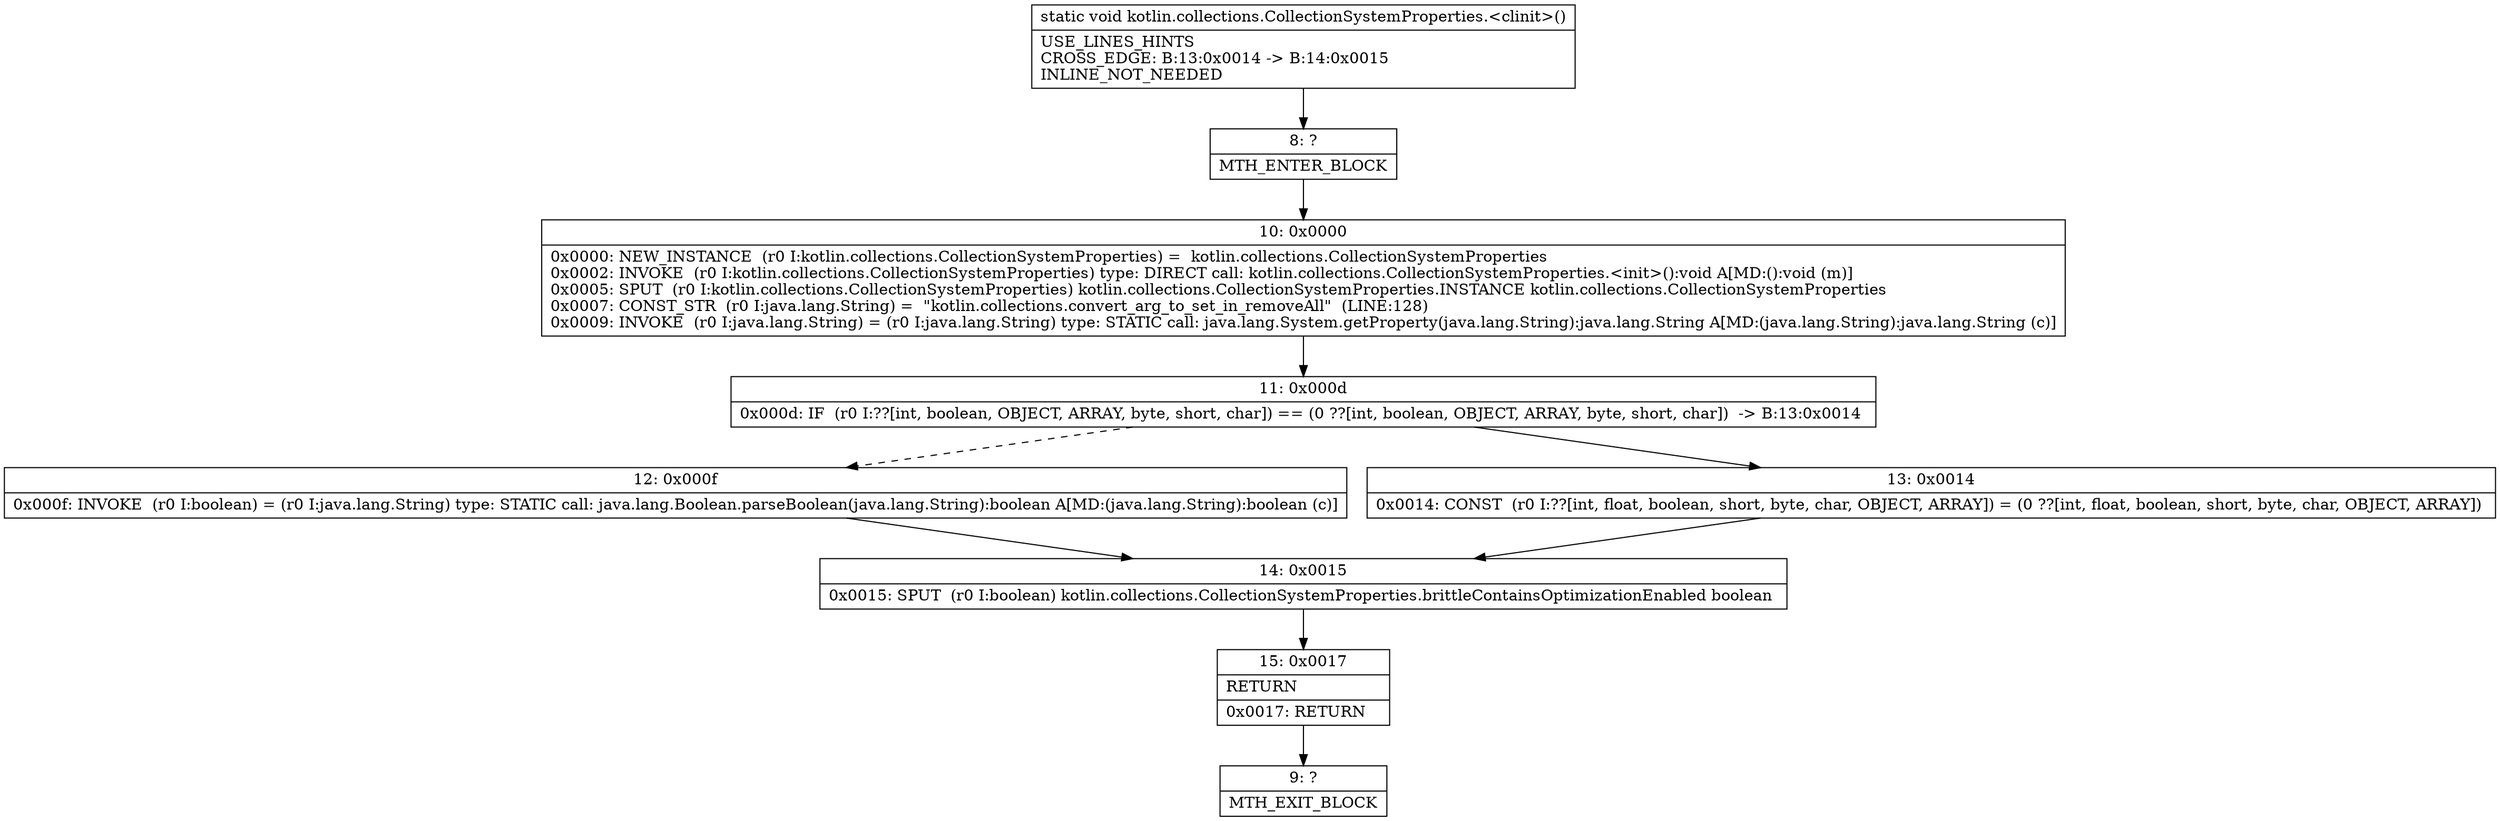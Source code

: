 digraph "CFG forkotlin.collections.CollectionSystemProperties.\<clinit\>()V" {
Node_8 [shape=record,label="{8\:\ ?|MTH_ENTER_BLOCK\l}"];
Node_10 [shape=record,label="{10\:\ 0x0000|0x0000: NEW_INSTANCE  (r0 I:kotlin.collections.CollectionSystemProperties) =  kotlin.collections.CollectionSystemProperties \l0x0002: INVOKE  (r0 I:kotlin.collections.CollectionSystemProperties) type: DIRECT call: kotlin.collections.CollectionSystemProperties.\<init\>():void A[MD:():void (m)]\l0x0005: SPUT  (r0 I:kotlin.collections.CollectionSystemProperties) kotlin.collections.CollectionSystemProperties.INSTANCE kotlin.collections.CollectionSystemProperties \l0x0007: CONST_STR  (r0 I:java.lang.String) =  \"kotlin.collections.convert_arg_to_set_in_removeAll\"  (LINE:128)\l0x0009: INVOKE  (r0 I:java.lang.String) = (r0 I:java.lang.String) type: STATIC call: java.lang.System.getProperty(java.lang.String):java.lang.String A[MD:(java.lang.String):java.lang.String (c)]\l}"];
Node_11 [shape=record,label="{11\:\ 0x000d|0x000d: IF  (r0 I:??[int, boolean, OBJECT, ARRAY, byte, short, char]) == (0 ??[int, boolean, OBJECT, ARRAY, byte, short, char])  \-\> B:13:0x0014 \l}"];
Node_12 [shape=record,label="{12\:\ 0x000f|0x000f: INVOKE  (r0 I:boolean) = (r0 I:java.lang.String) type: STATIC call: java.lang.Boolean.parseBoolean(java.lang.String):boolean A[MD:(java.lang.String):boolean (c)]\l}"];
Node_14 [shape=record,label="{14\:\ 0x0015|0x0015: SPUT  (r0 I:boolean) kotlin.collections.CollectionSystemProperties.brittleContainsOptimizationEnabled boolean \l}"];
Node_15 [shape=record,label="{15\:\ 0x0017|RETURN\l|0x0017: RETURN   \l}"];
Node_9 [shape=record,label="{9\:\ ?|MTH_EXIT_BLOCK\l}"];
Node_13 [shape=record,label="{13\:\ 0x0014|0x0014: CONST  (r0 I:??[int, float, boolean, short, byte, char, OBJECT, ARRAY]) = (0 ??[int, float, boolean, short, byte, char, OBJECT, ARRAY]) \l}"];
MethodNode[shape=record,label="{static void kotlin.collections.CollectionSystemProperties.\<clinit\>()  | USE_LINES_HINTS\lCROSS_EDGE: B:13:0x0014 \-\> B:14:0x0015\lINLINE_NOT_NEEDED\l}"];
MethodNode -> Node_8;Node_8 -> Node_10;
Node_10 -> Node_11;
Node_11 -> Node_12[style=dashed];
Node_11 -> Node_13;
Node_12 -> Node_14;
Node_14 -> Node_15;
Node_15 -> Node_9;
Node_13 -> Node_14;
}

